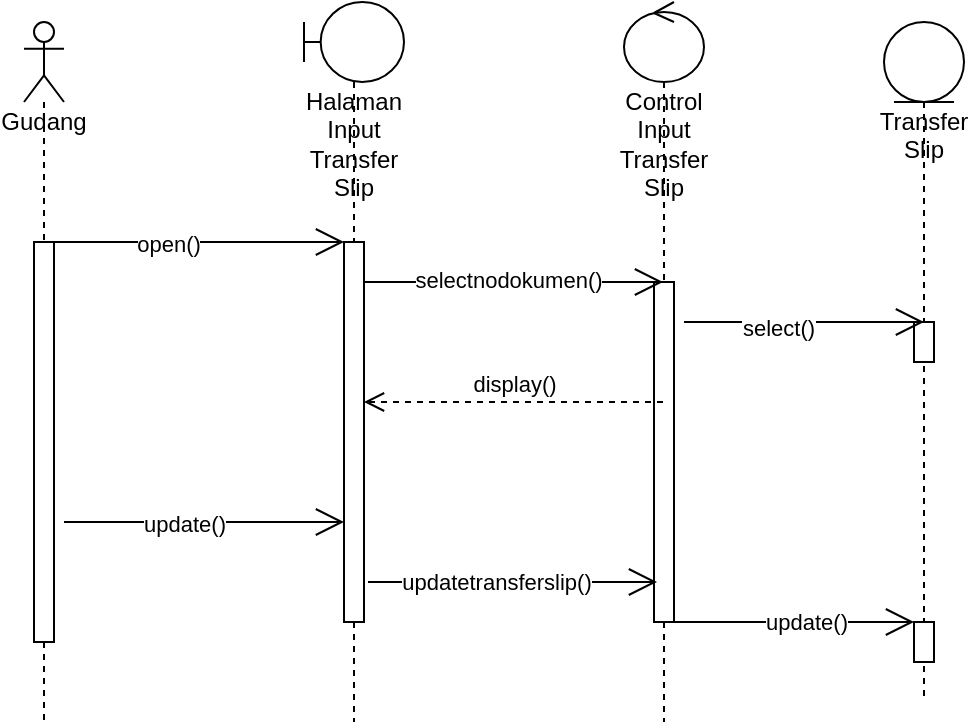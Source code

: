 <mxfile version="20.5.3" type="device"><diagram id="kgpKYQtTHZ0yAKxKKP6v" name="Page-1"><mxGraphModel dx="868" dy="425" grid="1" gridSize="10" guides="1" tooltips="1" connect="1" arrows="1" fold="1" page="1" pageScale="1" pageWidth="850" pageHeight="1100" math="0" shadow="0"><root><mxCell id="0"/><mxCell id="1" parent="0"/><mxCell id="9OE_82X2UbizwWMnrKPJ-1" value="Gudang" style="shape=umlLifeline;participant=umlActor;perimeter=lifelinePerimeter;whiteSpace=wrap;html=1;container=1;collapsible=0;recursiveResize=0;verticalAlign=top;spacingTop=36;outlineConnect=0;" parent="1" vertex="1"><mxGeometry x="140" y="210" width="20" height="350" as="geometry"/></mxCell><mxCell id="9OE_82X2UbizwWMnrKPJ-5" value="" style="html=1;points=[];perimeter=orthogonalPerimeter;" parent="9OE_82X2UbizwWMnrKPJ-1" vertex="1"><mxGeometry x="5" y="110" width="10" height="200" as="geometry"/></mxCell><mxCell id="9OE_82X2UbizwWMnrKPJ-2" value="Halaman Input Transfer Slip" style="shape=umlLifeline;participant=umlBoundary;perimeter=lifelinePerimeter;whiteSpace=wrap;html=1;container=1;collapsible=0;recursiveResize=0;verticalAlign=top;spacingTop=36;outlineConnect=0;" parent="1" vertex="1"><mxGeometry x="280" y="200" width="50" height="360" as="geometry"/></mxCell><mxCell id="9OE_82X2UbizwWMnrKPJ-6" value="" style="html=1;points=[];perimeter=orthogonalPerimeter;" parent="9OE_82X2UbizwWMnrKPJ-2" vertex="1"><mxGeometry x="20" y="120" width="10" height="190" as="geometry"/></mxCell><mxCell id="9OE_82X2UbizwWMnrKPJ-3" value="Control Input Transfer Slip" style="shape=umlLifeline;participant=umlControl;perimeter=lifelinePerimeter;whiteSpace=wrap;html=1;container=1;collapsible=0;recursiveResize=0;verticalAlign=top;spacingTop=36;outlineConnect=0;" parent="1" vertex="1"><mxGeometry x="440" y="200" width="40" height="360" as="geometry"/></mxCell><mxCell id="9OE_82X2UbizwWMnrKPJ-9" value="" style="html=1;points=[];perimeter=orthogonalPerimeter;" parent="9OE_82X2UbizwWMnrKPJ-3" vertex="1"><mxGeometry x="15" y="140" width="10" height="170" as="geometry"/></mxCell><mxCell id="9OE_82X2UbizwWMnrKPJ-4" value="Transfer Slip" style="shape=umlLifeline;participant=umlEntity;perimeter=lifelinePerimeter;whiteSpace=wrap;html=1;container=1;collapsible=0;recursiveResize=0;verticalAlign=top;spacingTop=36;outlineConnect=0;" parent="1" vertex="1"><mxGeometry x="570" y="210" width="40" height="340" as="geometry"/></mxCell><mxCell id="9OE_82X2UbizwWMnrKPJ-44" value="" style="html=1;points=[];perimeter=orthogonalPerimeter;" parent="9OE_82X2UbizwWMnrKPJ-4" vertex="1"><mxGeometry x="15" y="300" width="10" height="20" as="geometry"/></mxCell><mxCell id="fr4te9lVohy-jOq1yz7P-17" value="" style="html=1;points=[];perimeter=orthogonalPerimeter;" vertex="1" parent="9OE_82X2UbizwWMnrKPJ-4"><mxGeometry x="15" y="150" width="10" height="20" as="geometry"/></mxCell><mxCell id="9OE_82X2UbizwWMnrKPJ-7" value="" style="endArrow=open;endFill=1;endSize=12;html=1;rounded=0;" parent="1" edge="1"><mxGeometry width="160" relative="1" as="geometry"><mxPoint x="150" y="320" as="sourcePoint"/><mxPoint x="300" y="320" as="targetPoint"/></mxGeometry></mxCell><mxCell id="9OE_82X2UbizwWMnrKPJ-8" value="open()" style="edgeLabel;html=1;align=center;verticalAlign=middle;resizable=0;points=[];" parent="9OE_82X2UbizwWMnrKPJ-7" vertex="1" connectable="0"><mxGeometry x="-0.173" y="-1" relative="1" as="geometry"><mxPoint as="offset"/></mxGeometry></mxCell><mxCell id="9OE_82X2UbizwWMnrKPJ-56" value="" style="endArrow=open;endFill=1;endSize=12;html=1;rounded=0;" parent="1" edge="1"><mxGeometry width="160" relative="1" as="geometry"><mxPoint x="312" y="490" as="sourcePoint"/><mxPoint x="456.5" y="490" as="targetPoint"/><Array as="points"><mxPoint x="367" y="490"/></Array></mxGeometry></mxCell><mxCell id="9OE_82X2UbizwWMnrKPJ-57" value="updatetransferslip()" style="edgeLabel;html=1;align=center;verticalAlign=middle;resizable=0;points=[];" parent="9OE_82X2UbizwWMnrKPJ-56" vertex="1" connectable="0"><mxGeometry x="-0.3" y="1" relative="1" as="geometry"><mxPoint x="13" y="1" as="offset"/></mxGeometry></mxCell><mxCell id="9OE_82X2UbizwWMnrKPJ-53" value="" style="endArrow=open;endFill=1;endSize=12;html=1;rounded=0;" parent="1" edge="1"><mxGeometry width="160" relative="1" as="geometry"><mxPoint x="160" y="460" as="sourcePoint"/><mxPoint x="300" y="460" as="targetPoint"/><Array as="points"/></mxGeometry></mxCell><mxCell id="9OE_82X2UbizwWMnrKPJ-54" value="update()" style="edgeLabel;html=1;align=center;verticalAlign=middle;resizable=0;points=[];" parent="9OE_82X2UbizwWMnrKPJ-53" vertex="1" connectable="0"><mxGeometry x="-0.343" y="-1" relative="1" as="geometry"><mxPoint x="14" as="offset"/></mxGeometry></mxCell><mxCell id="fr4te9lVohy-jOq1yz7P-13" value="" style="endArrow=open;endFill=1;endSize=12;html=1;rounded=0;" edge="1" parent="1"><mxGeometry width="160" relative="1" as="geometry"><mxPoint x="465" y="510" as="sourcePoint"/><mxPoint x="585" y="510" as="targetPoint"/></mxGeometry></mxCell><mxCell id="fr4te9lVohy-jOq1yz7P-14" value="update()" style="edgeLabel;html=1;align=center;verticalAlign=middle;resizable=0;points=[];" vertex="1" connectable="0" parent="fr4te9lVohy-jOq1yz7P-13"><mxGeometry x="-0.343" y="-1" relative="1" as="geometry"><mxPoint x="26" y="-1" as="offset"/></mxGeometry></mxCell><mxCell id="fr4te9lVohy-jOq1yz7P-15" value="" style="endArrow=open;endFill=1;endSize=12;html=1;rounded=0;fontSize=11;" edge="1" parent="1" target="9OE_82X2UbizwWMnrKPJ-3"><mxGeometry width="160" relative="1" as="geometry"><mxPoint x="310" y="340" as="sourcePoint"/><mxPoint x="430" y="340.5" as="targetPoint"/></mxGeometry></mxCell><mxCell id="fr4te9lVohy-jOq1yz7P-16" value="selectnodokumen()" style="edgeLabel;html=1;align=center;verticalAlign=middle;resizable=0;points=[];fontSize=11;" vertex="1" connectable="0" parent="fr4te9lVohy-jOq1yz7P-15"><mxGeometry x="-0.2" relative="1" as="geometry"><mxPoint x="12" y="-1" as="offset"/></mxGeometry></mxCell><mxCell id="fr4te9lVohy-jOq1yz7P-18" value="" style="endArrow=open;endFill=1;endSize=12;html=1;rounded=0;fontSize=11;" edge="1" parent="1"><mxGeometry width="160" relative="1" as="geometry"><mxPoint x="470" y="360" as="sourcePoint"/><mxPoint x="590" y="360" as="targetPoint"/></mxGeometry></mxCell><mxCell id="fr4te9lVohy-jOq1yz7P-19" value="select()" style="edgeLabel;html=1;align=center;verticalAlign=middle;resizable=0;points=[];fontSize=11;" vertex="1" connectable="0" parent="fr4te9lVohy-jOq1yz7P-18"><mxGeometry x="-0.217" y="-3" relative="1" as="geometry"><mxPoint as="offset"/></mxGeometry></mxCell><mxCell id="fr4te9lVohy-jOq1yz7P-20" value="display()" style="html=1;verticalAlign=bottom;endArrow=open;dashed=1;endSize=8;rounded=0;fontSize=11;" edge="1" parent="1" source="9OE_82X2UbizwWMnrKPJ-3"><mxGeometry relative="1" as="geometry"><mxPoint x="390" y="400" as="sourcePoint"/><mxPoint x="310" y="400" as="targetPoint"/></mxGeometry></mxCell></root></mxGraphModel></diagram></mxfile>